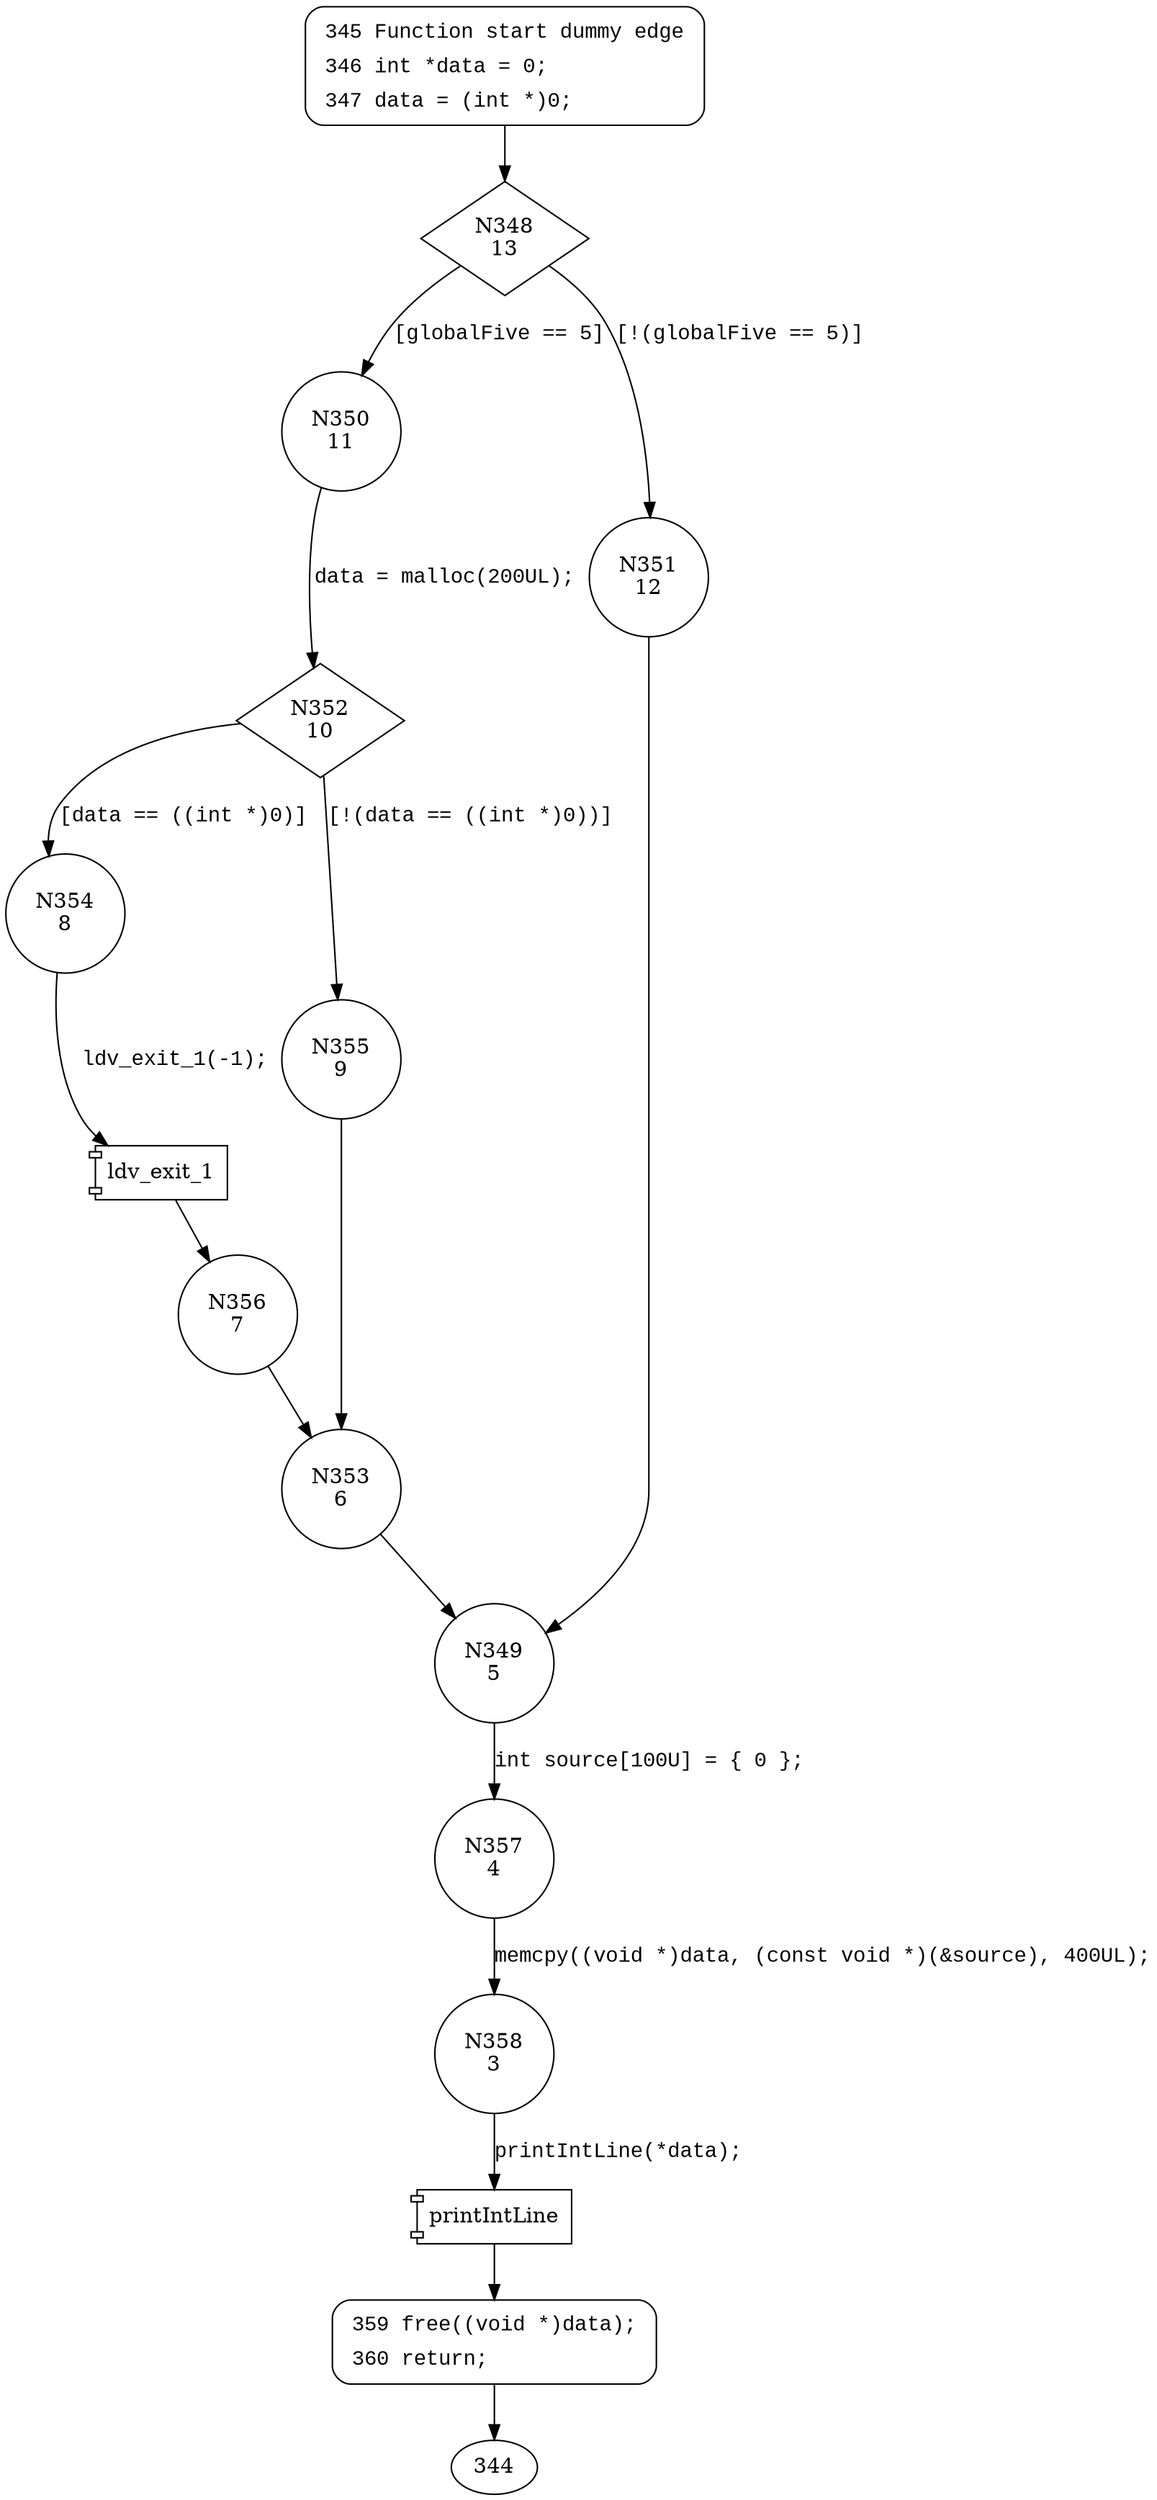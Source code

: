 digraph CWE122_Heap_Based_Buffer_Overflow__c_CWE805_int_memcpy_14_bad {
348 [shape="diamond" label="N348\n13"]
350 [shape="circle" label="N350\n11"]
351 [shape="circle" label="N351\n12"]
349 [shape="circle" label="N349\n5"]
357 [shape="circle" label="N357\n4"]
358 [shape="circle" label="N358\n3"]
359 [shape="circle" label="N359\n2"]
352 [shape="diamond" label="N352\n10"]
354 [shape="circle" label="N354\n8"]
355 [shape="circle" label="N355\n9"]
353 [shape="circle" label="N353\n6"]
356 [shape="circle" label="N356\n7"]
345 [style="filled,bold" penwidth="1" fillcolor="white" fontname="Courier New" shape="Mrecord" label=<<table border="0" cellborder="0" cellpadding="3" bgcolor="white"><tr><td align="right">345</td><td align="left">Function start dummy edge</td></tr><tr><td align="right">346</td><td align="left">int *data = 0;</td></tr><tr><td align="right">347</td><td align="left">data = (int *)0;</td></tr></table>>]
345 -> 348[label=""]
359 [style="filled,bold" penwidth="1" fillcolor="white" fontname="Courier New" shape="Mrecord" label=<<table border="0" cellborder="0" cellpadding="3" bgcolor="white"><tr><td align="right">359</td><td align="left">free((void *)data);</td></tr><tr><td align="right">360</td><td align="left">return;</td></tr></table>>]
359 -> 344[label=""]
348 -> 350 [label="[globalFive == 5]" fontname="Courier New"]
348 -> 351 [label="[!(globalFive == 5)]" fontname="Courier New"]
349 -> 357 [label="int source[100U] = { 0 };" fontname="Courier New"]
100031 [shape="component" label="printIntLine"]
358 -> 100031 [label="printIntLine(*data);" fontname="Courier New"]
100031 -> 359 [label="" fontname="Courier New"]
350 -> 352 [label="data = malloc(200UL);" fontname="Courier New"]
352 -> 354 [label="[data == ((int *)0)]" fontname="Courier New"]
352 -> 355 [label="[!(data == ((int *)0))]" fontname="Courier New"]
353 -> 349 [label="" fontname="Courier New"]
100032 [shape="component" label="ldv_exit_1"]
354 -> 100032 [label="ldv_exit_1(-1);" fontname="Courier New"]
100032 -> 356 [label="" fontname="Courier New"]
351 -> 349 [label="" fontname="Courier New"]
357 -> 358 [label="memcpy((void *)data, (const void *)(&source), 400UL);" fontname="Courier New"]
355 -> 353 [label="" fontname="Courier New"]
356 -> 353 [label="" fontname="Courier New"]
}
